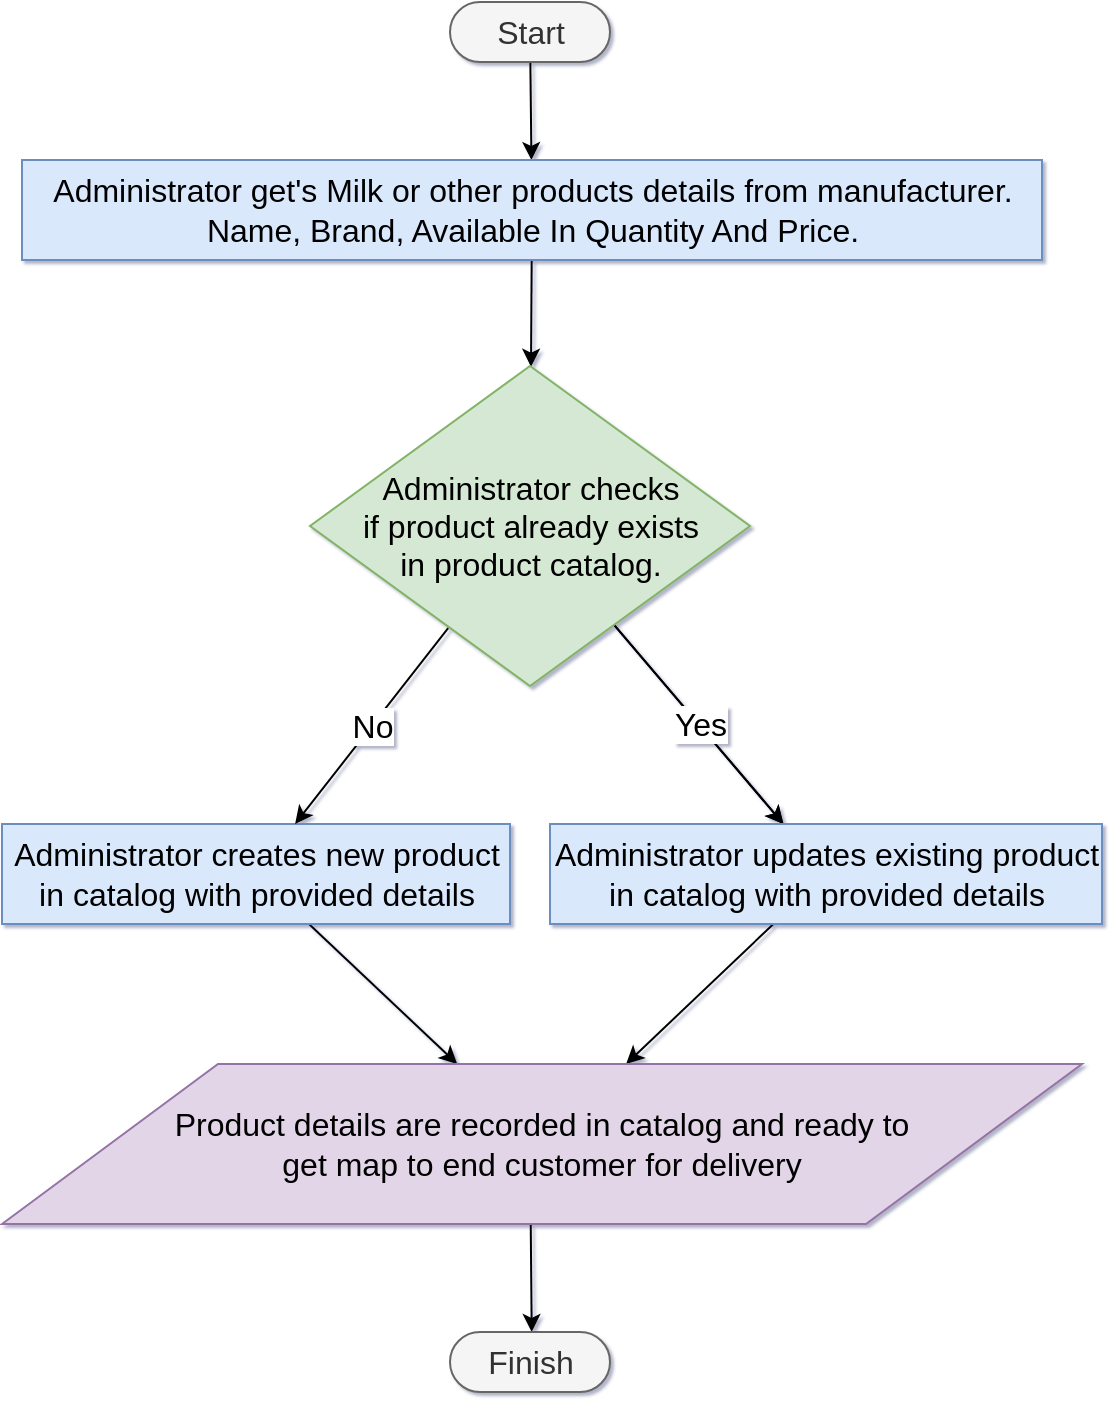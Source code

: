 <mxfile>
    <diagram id="gYplu0gBrDNn6FZVZYES" name="Page-1">
        <mxGraphModel dx="667" dy="566" grid="1" gridSize="10" guides="1" tooltips="1" connect="1" arrows="1" fold="1" page="1" pageScale="1" pageWidth="827" pageHeight="1169" math="0" shadow="1">
            <root>
                <mxCell id="0"/>
                <mxCell id="1" parent="0"/>
                <mxCell id="9" value="" style="edgeStyle=none;html=1;fontSize=16;rounded=0;" parent="1" source="2" target="3" edge="1">
                    <mxGeometry relative="1" as="geometry"/>
                </mxCell>
                <mxCell id="2" value="&lt;font style=&quot;font-size: 16px;&quot;&gt;Start&lt;/font&gt;" style="html=1;dashed=0;whitespace=wrap;shape=mxgraph.dfd.start;fillColor=#f5f5f5;fontColor=#333333;strokeColor=#666666;fontSize=16;rounded=0;" parent="1" vertex="1">
                    <mxGeometry x="374" y="49" width="80" height="30" as="geometry"/>
                </mxCell>
                <mxCell id="10" value="" style="edgeStyle=none;html=1;fontSize=16;rounded=0;" parent="1" source="3" target="4" edge="1">
                    <mxGeometry relative="1" as="geometry"/>
                </mxCell>
                <mxCell id="3" value="&lt;span class=&quot;nodeLabel&quot; style=&quot;font-size: 16px;&quot;&gt;Administrator get's Milk or other products details from manufacturer. &lt;br style=&quot;font-size: 16px;&quot;&gt; Name, Brand, Available In Quantity And Price.&lt;/span&gt;" style="html=1;dashed=0;whitespace=wrap;fillColor=#dae8fc;strokeColor=#6c8ebf;fontSize=16;rounded=0;" parent="1" vertex="1">
                    <mxGeometry x="160" y="128" width="510" height="50" as="geometry"/>
                </mxCell>
                <mxCell id="11" value="" style="edgeStyle=none;html=1;fontSize=16;rounded=0;" parent="1" source="4" target="6" edge="1">
                    <mxGeometry relative="1" as="geometry"/>
                </mxCell>
                <mxCell id="12" value="" style="edgeStyle=none;html=1;fontSize=16;rounded=0;" parent="1" source="4" target="6" edge="1">
                    <mxGeometry relative="1" as="geometry"/>
                </mxCell>
                <mxCell id="19" value="Yes" style="edgeLabel;html=1;align=center;verticalAlign=middle;resizable=0;points=[];fontSize=16;rounded=0;" parent="12" vertex="1" connectable="0">
                    <mxGeometry x="-0.002" y="1" relative="1" as="geometry">
                        <mxPoint as="offset"/>
                    </mxGeometry>
                </mxCell>
                <mxCell id="4" value="&lt;span class=&quot;nodeLabel&quot; style=&quot;font-size: 16px;&quot;&gt;Administrator checks &lt;br style=&quot;font-size: 16px;&quot;&gt; if product already exists &lt;br style=&quot;font-size: 16px;&quot;&gt; in product catalog.&lt;/span&gt;" style="shape=rhombus;html=1;dashed=0;whitespace=wrap;perimeter=rhombusPerimeter;fillColor=#d5e8d4;strokeColor=#82b366;fontSize=16;rounded=0;" parent="1" vertex="1">
                    <mxGeometry x="304" y="231" width="220" height="160" as="geometry"/>
                </mxCell>
                <mxCell id="20" value="" style="edgeStyle=none;html=1;fontSize=16;rounded=0;" parent="1" source="5" target="7" edge="1">
                    <mxGeometry relative="1" as="geometry"/>
                </mxCell>
                <mxCell id="5" value="&lt;span class=&quot;nodeLabel&quot; style=&quot;font-size: 16px;&quot;&gt;Administrator creates new product &lt;br style=&quot;font-size: 16px;&quot;&gt; in catalog with provided details&lt;/span&gt;" style="html=1;dashed=0;whitespace=wrap;fillColor=#dae8fc;strokeColor=#6c8ebf;fontSize=16;rounded=0;" parent="1" vertex="1">
                    <mxGeometry x="150" y="460" width="254" height="50" as="geometry"/>
                </mxCell>
                <mxCell id="15" value="" style="edgeStyle=none;html=1;fontSize=16;rounded=0;" parent="1" source="6" target="7" edge="1">
                    <mxGeometry relative="1" as="geometry"/>
                </mxCell>
                <mxCell id="6" value="&lt;span class=&quot;nodeLabel&quot; style=&quot;font-size: 16px;&quot;&gt;Administrator updates existing product &lt;br style=&quot;font-size: 16px;&quot;&gt; in catalog with provided details&lt;/span&gt;" style="html=1;dashed=0;whitespace=wrap;fillColor=#dae8fc;strokeColor=#6c8ebf;fontSize=16;rounded=0;" parent="1" vertex="1">
                    <mxGeometry x="424" y="460" width="276" height="50" as="geometry"/>
                </mxCell>
                <mxCell id="16" value="" style="edgeStyle=none;html=1;fontSize=16;rounded=0;" parent="1" edge="1">
                    <mxGeometry relative="1" as="geometry">
                        <mxPoint x="414.367" y="660" as="sourcePoint"/>
                        <mxPoint x="414.862" y="714" as="targetPoint"/>
                    </mxGeometry>
                </mxCell>
                <mxCell id="7" value="&lt;span class=&quot;nodeLabel&quot; style=&quot;font-size: 16px;&quot;&gt;Product details are recorded in catalog and ready to &lt;br style=&quot;font-size: 16px;&quot;&gt; get map to end customer for delivery&lt;/span&gt;" style="shape=parallelogram;perimeter=parallelogramPerimeter;whiteSpace=wrap;html=1;dashed=0;fillColor=#e1d5e7;strokeColor=#9673a6;fontSize=16;rounded=0;" parent="1" vertex="1">
                    <mxGeometry x="150" y="580" width="540" height="80" as="geometry"/>
                </mxCell>
                <mxCell id="8" value="Finish" style="html=1;dashed=0;whitespace=wrap;shape=mxgraph.dfd.start;fillColor=#f5f5f5;fontColor=#333333;strokeColor=#666666;fontSize=16;rounded=0;" parent="1" vertex="1">
                    <mxGeometry x="374" y="714" width="80" height="30" as="geometry"/>
                </mxCell>
                <mxCell id="13" value="No" style="edgeStyle=none;html=1;entryX=0.577;entryY=0;entryDx=0;entryDy=0;entryPerimeter=0;exitX=0.314;exitY=0.819;exitDx=0;exitDy=0;exitPerimeter=0;fontSize=16;rounded=0;" parent="1" source="4" target="5" edge="1">
                    <mxGeometry relative="1" as="geometry">
                        <mxPoint x="464.606" y="371.468" as="sourcePoint"/>
                        <mxPoint x="543.885" y="470" as="targetPoint"/>
                    </mxGeometry>
                </mxCell>
            </root>
        </mxGraphModel>
    </diagram>
</mxfile>